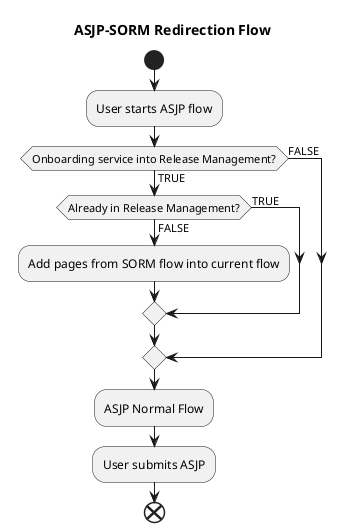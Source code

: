 @startuml
title ASJP-SORM Redirection Flow

start

:User starts ASJP flow;

if (Onboarding service into Release Management?) then (TRUE)
    if (Already in Release Management?) then (TRUE)
        ' :ASJP Normal Flow;
    else (FALSE)
        :Add pages from SORM flow into current flow;
    endif
else (FALSE)
    ' :ASJP Normal Flow;
endif

:ASJP Normal Flow;
:User submits ASJP;
end

@enduml